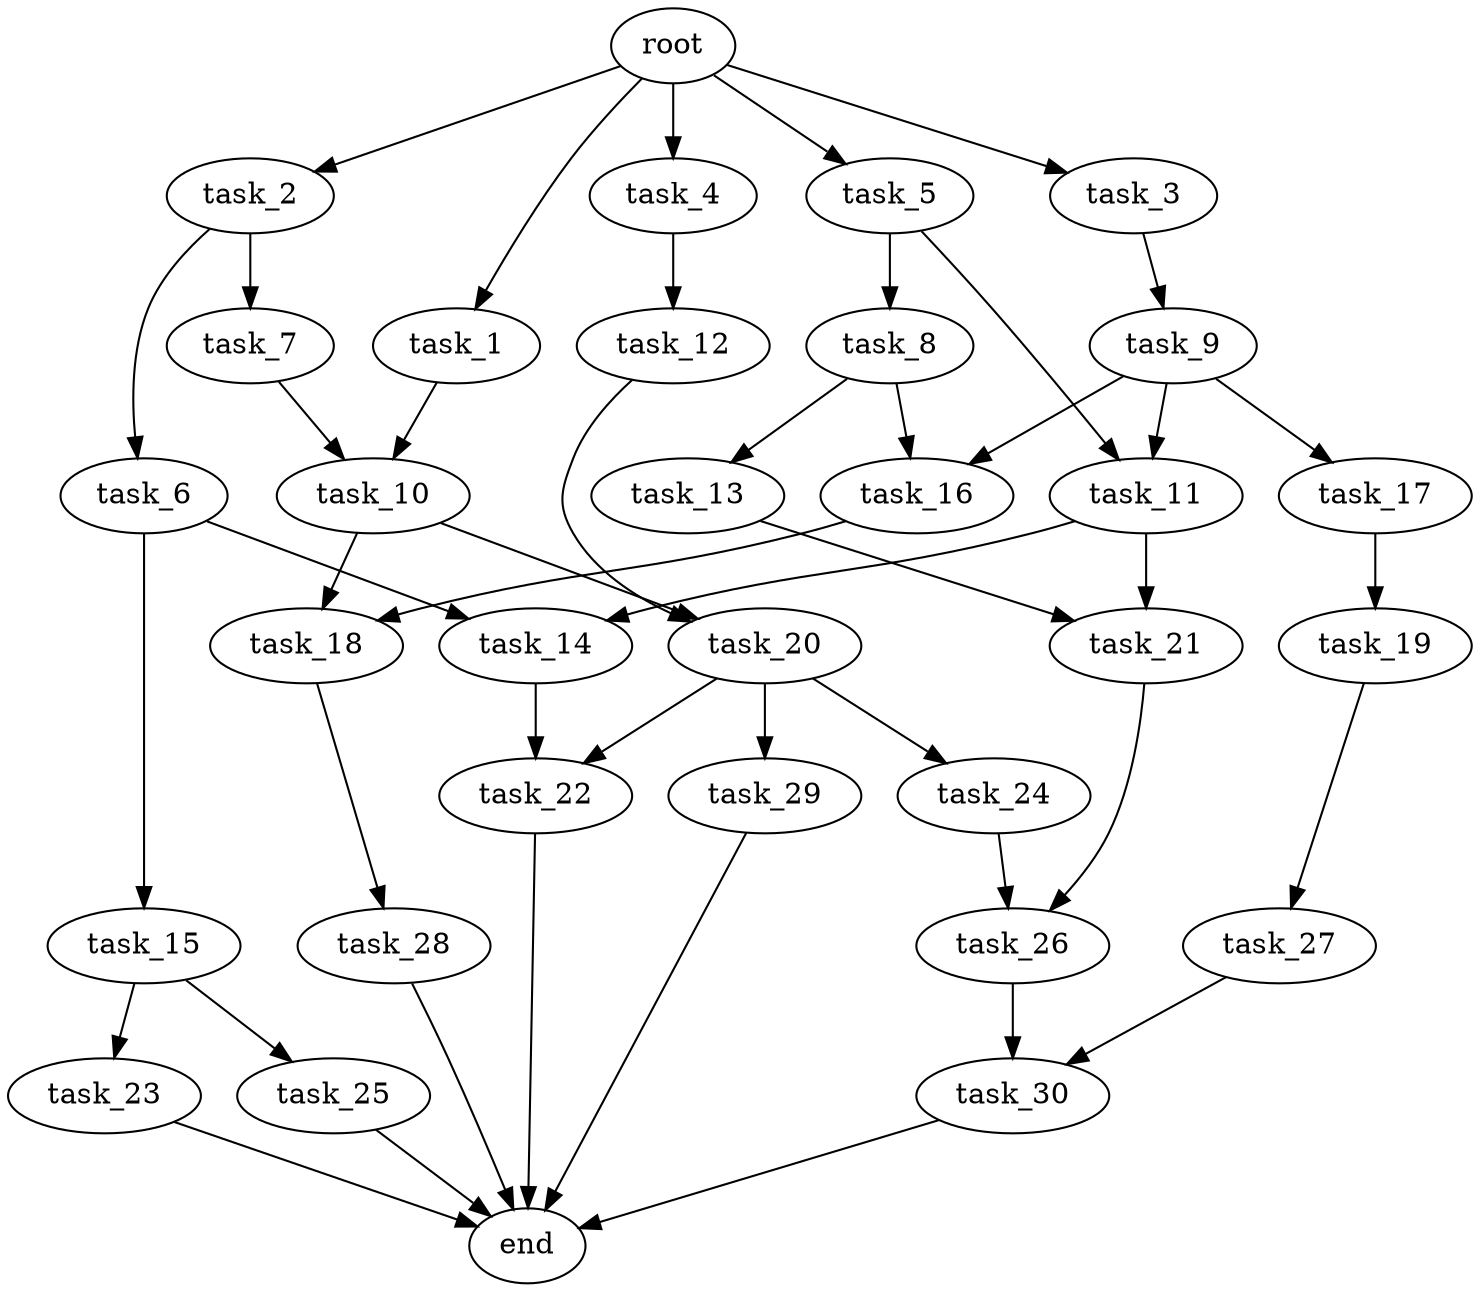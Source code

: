 digraph G {
  root [size="0.000000e+00"];
  task_1 [size="4.651477e+10"];
  task_2 [size="2.823786e+10"];
  task_3 [size="8.448620e+10"];
  task_4 [size="3.273682e+10"];
  task_5 [size="5.531361e+10"];
  task_6 [size="8.068377e+08"];
  task_7 [size="2.007511e+10"];
  task_8 [size="5.638504e+10"];
  task_9 [size="3.039789e+10"];
  task_10 [size="6.227553e+10"];
  task_11 [size="4.639803e+10"];
  task_12 [size="5.917318e+10"];
  task_13 [size="4.934113e+10"];
  task_14 [size="7.726360e+10"];
  task_15 [size="1.955029e+10"];
  task_16 [size="9.004533e+10"];
  task_17 [size="7.605062e+10"];
  task_18 [size="2.452024e+10"];
  task_19 [size="6.477245e+08"];
  task_20 [size="4.100951e+10"];
  task_21 [size="2.330744e+10"];
  task_22 [size="3.464891e+10"];
  task_23 [size="8.395900e+10"];
  task_24 [size="8.772109e+10"];
  task_25 [size="9.509952e+10"];
  task_26 [size="1.561894e+08"];
  task_27 [size="6.573381e+10"];
  task_28 [size="8.490211e+10"];
  task_29 [size="7.272423e+10"];
  task_30 [size="1.040386e+10"];
  end [size="0.000000e+00"];

  root -> task_1 [size="1.000000e-12"];
  root -> task_2 [size="1.000000e-12"];
  root -> task_3 [size="1.000000e-12"];
  root -> task_4 [size="1.000000e-12"];
  root -> task_5 [size="1.000000e-12"];
  task_1 -> task_10 [size="3.113776e+08"];
  task_2 -> task_6 [size="8.068377e+06"];
  task_2 -> task_7 [size="2.007511e+08"];
  task_3 -> task_9 [size="3.039789e+08"];
  task_4 -> task_12 [size="5.917318e+08"];
  task_5 -> task_8 [size="5.638504e+08"];
  task_5 -> task_11 [size="2.319901e+08"];
  task_6 -> task_14 [size="3.863180e+08"];
  task_6 -> task_15 [size="1.955029e+08"];
  task_7 -> task_10 [size="3.113776e+08"];
  task_8 -> task_13 [size="4.934113e+08"];
  task_8 -> task_16 [size="4.502266e+08"];
  task_9 -> task_11 [size="2.319901e+08"];
  task_9 -> task_16 [size="4.502266e+08"];
  task_9 -> task_17 [size="7.605062e+08"];
  task_10 -> task_18 [size="1.226012e+08"];
  task_10 -> task_20 [size="2.050476e+08"];
  task_11 -> task_14 [size="3.863180e+08"];
  task_11 -> task_21 [size="1.165372e+08"];
  task_12 -> task_20 [size="2.050476e+08"];
  task_13 -> task_21 [size="1.165372e+08"];
  task_14 -> task_22 [size="1.732445e+08"];
  task_15 -> task_23 [size="8.395900e+08"];
  task_15 -> task_25 [size="9.509952e+08"];
  task_16 -> task_18 [size="1.226012e+08"];
  task_17 -> task_19 [size="6.477245e+06"];
  task_18 -> task_28 [size="8.490211e+08"];
  task_19 -> task_27 [size="6.573381e+08"];
  task_20 -> task_22 [size="1.732445e+08"];
  task_20 -> task_24 [size="8.772109e+08"];
  task_20 -> task_29 [size="7.272423e+08"];
  task_21 -> task_26 [size="7.809472e+05"];
  task_22 -> end [size="1.000000e-12"];
  task_23 -> end [size="1.000000e-12"];
  task_24 -> task_26 [size="7.809472e+05"];
  task_25 -> end [size="1.000000e-12"];
  task_26 -> task_30 [size="5.201931e+07"];
  task_27 -> task_30 [size="5.201931e+07"];
  task_28 -> end [size="1.000000e-12"];
  task_29 -> end [size="1.000000e-12"];
  task_30 -> end [size="1.000000e-12"];
}
